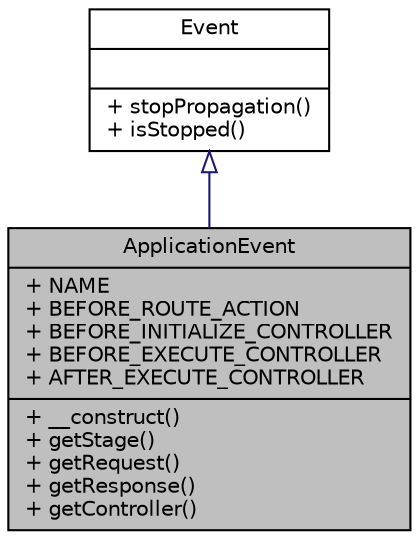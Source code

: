 digraph "ApplicationEvent"
{
  edge [fontname="Helvetica",fontsize="10",labelfontname="Helvetica",labelfontsize="10"];
  node [fontname="Helvetica",fontsize="10",shape=record];
  Node0 [label="{ApplicationEvent\n|+ NAME\l+ BEFORE_ROUTE_ACTION\l+ BEFORE_INITIALIZE_CONTROLLER\l+ BEFORE_EXECUTE_CONTROLLER\l+ AFTER_EXECUTE_CONTROLLER\l|+ __construct()\l+ getStage()\l+ getRequest()\l+ getResponse()\l+ getController()\l}",height=0.2,width=0.4,color="black", fillcolor="grey75", style="filled", fontcolor="black"];
  Node1 -> Node0 [dir="back",color="midnightblue",fontsize="10",style="solid",arrowtail="onormal",fontname="Helvetica"];
  Node1 [label="{Event\n||+ stopPropagation()\l+ isStopped()\l}",height=0.2,width=0.4,color="black", fillcolor="white", style="filled",URL="$classwcmf_1_1lib_1_1core_1_1_event.html",tooltip="Event is the base class for all events. "];
}
